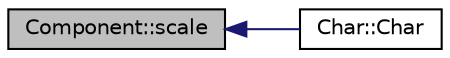 digraph "Component::scale"
{
  edge [fontname="Helvetica",fontsize="10",labelfontname="Helvetica",labelfontsize="10"];
  node [fontname="Helvetica",fontsize="10",shape=record];
  rankdir="LR";
  Node754 [label="Component::scale",height=0.2,width=0.4,color="black", fillcolor="grey75", style="filled", fontcolor="black"];
  Node754 -> Node755 [dir="back",color="midnightblue",fontsize="10",style="solid",fontname="Helvetica"];
  Node755 [label="Char::Char",height=0.2,width=0.4,color="black", fillcolor="white", style="filled",URL="$classChar.html#a322dfebbbcf2555857c812940864145e"];
}
